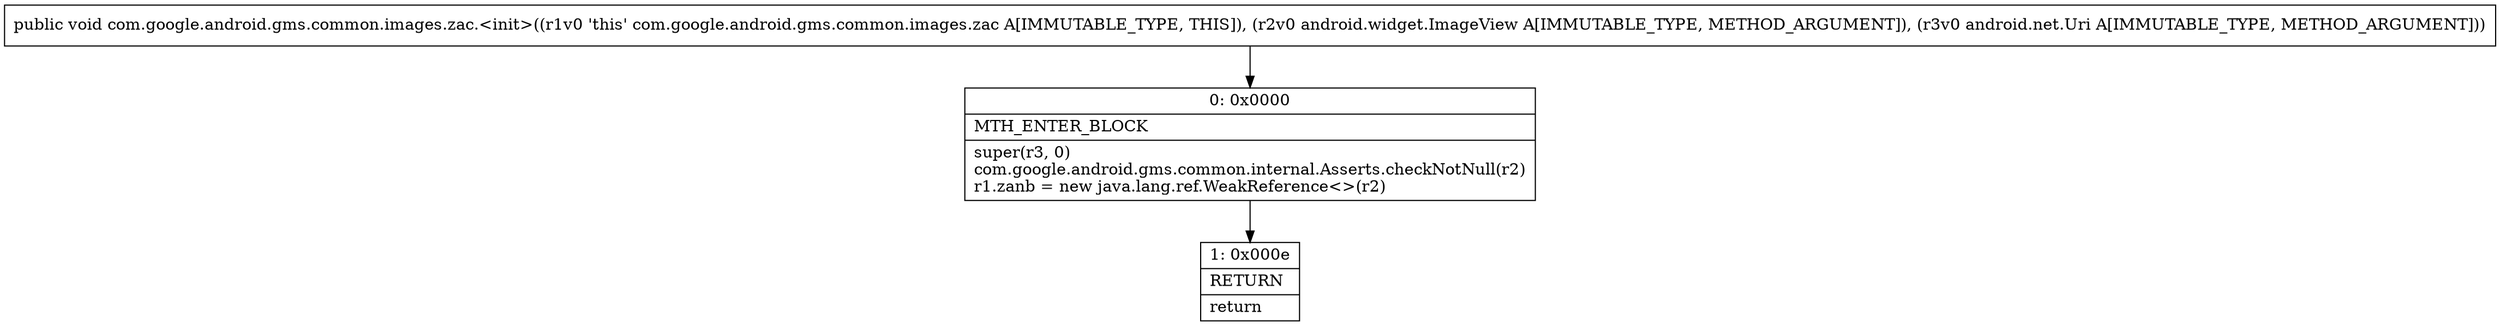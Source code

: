 digraph "CFG forcom.google.android.gms.common.images.zac.\<init\>(Landroid\/widget\/ImageView;Landroid\/net\/Uri;)V" {
Node_0 [shape=record,label="{0\:\ 0x0000|MTH_ENTER_BLOCK\l|super(r3, 0)\lcom.google.android.gms.common.internal.Asserts.checkNotNull(r2)\lr1.zanb = new java.lang.ref.WeakReference\<\>(r2)\l}"];
Node_1 [shape=record,label="{1\:\ 0x000e|RETURN\l|return\l}"];
MethodNode[shape=record,label="{public void com.google.android.gms.common.images.zac.\<init\>((r1v0 'this' com.google.android.gms.common.images.zac A[IMMUTABLE_TYPE, THIS]), (r2v0 android.widget.ImageView A[IMMUTABLE_TYPE, METHOD_ARGUMENT]), (r3v0 android.net.Uri A[IMMUTABLE_TYPE, METHOD_ARGUMENT])) }"];
MethodNode -> Node_0;
Node_0 -> Node_1;
}

